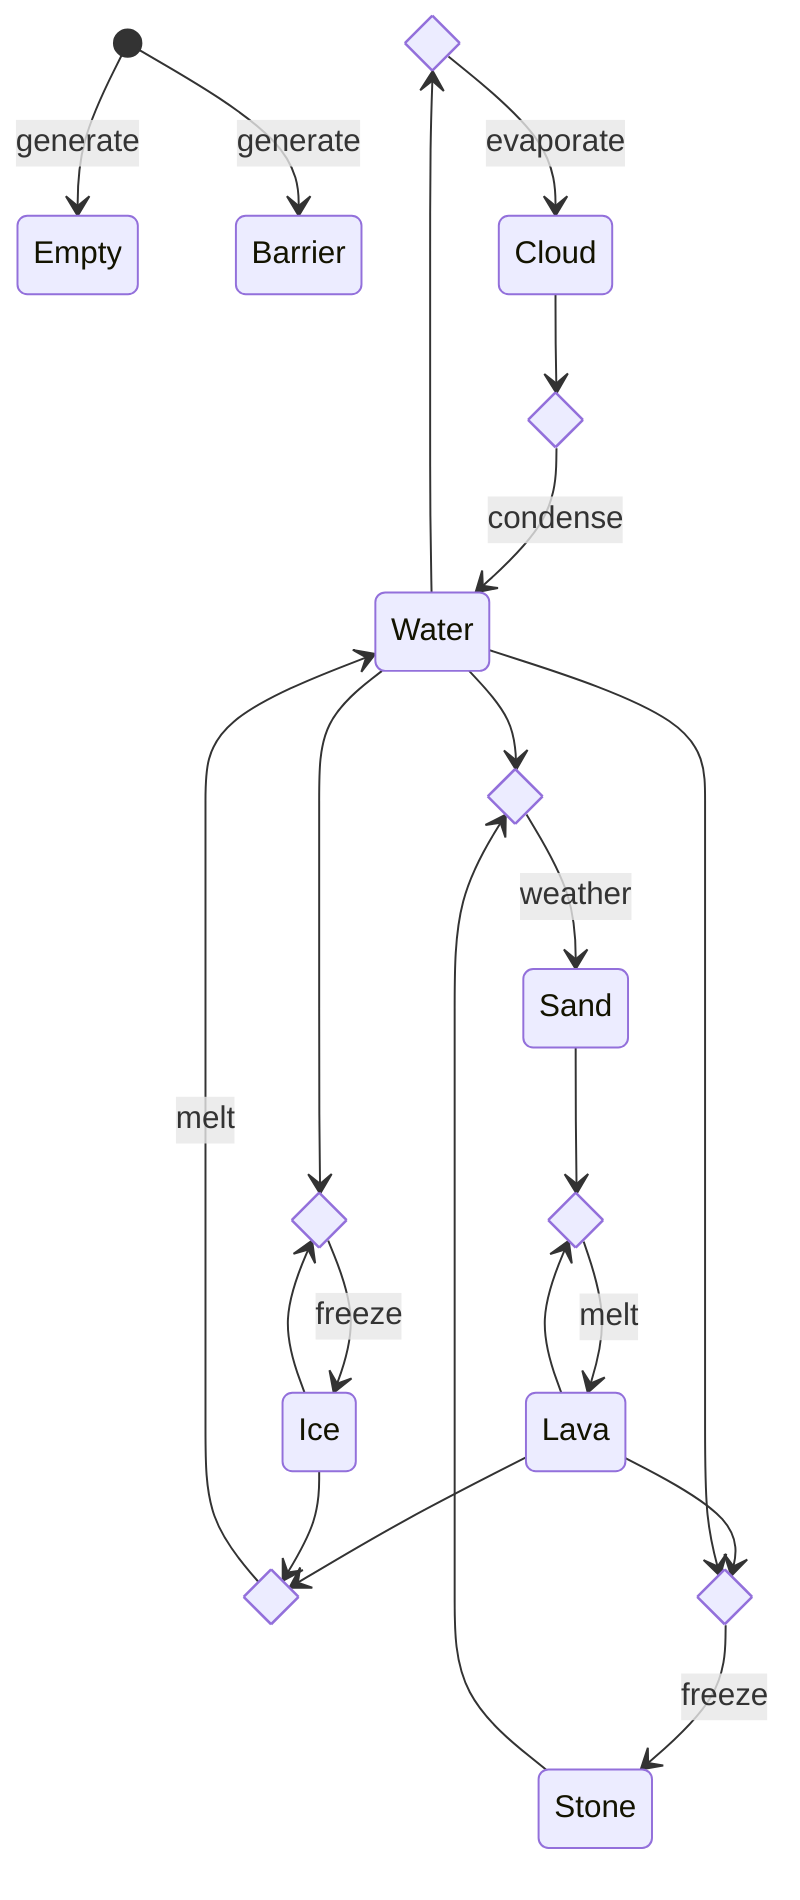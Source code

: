 stateDiagram-v2
    state evaporate <<choice>> %% water to cloud
    state condense <<choice>> %% cloud to water
    state weather <<choice>> %% stone to sand
    state water_freeze <<choice>>
    state sand_melt <<choice>> %% sand to lava
    state ice_melt <<choice>> %% ice to sand
    state lava_freeze <<choice>> %% lava to stone
    [*] --> Empty: generate
    [*] --> Barrier: generate
    Sand --> sand_melt
    Stone --> weather
    Lava --> ice_melt
    Lava --> sand_melt
    Lava --> lava_freeze
    Water --> evaporate
    Water --> weather
    Water --> water_freeze
    Water --> lava_freeze
    Cloud --> condense
    Ice --> ice_melt
    Ice --> water_freeze
    evaporate --> Cloud: evaporate
    condense --> Water: condense
    weather --> Sand: weather
    sand_melt --> Lava: melt
    lava_freeze --> Stone: freeze 
    ice_melt --> Water: melt
    water_freeze --> Ice: freeze